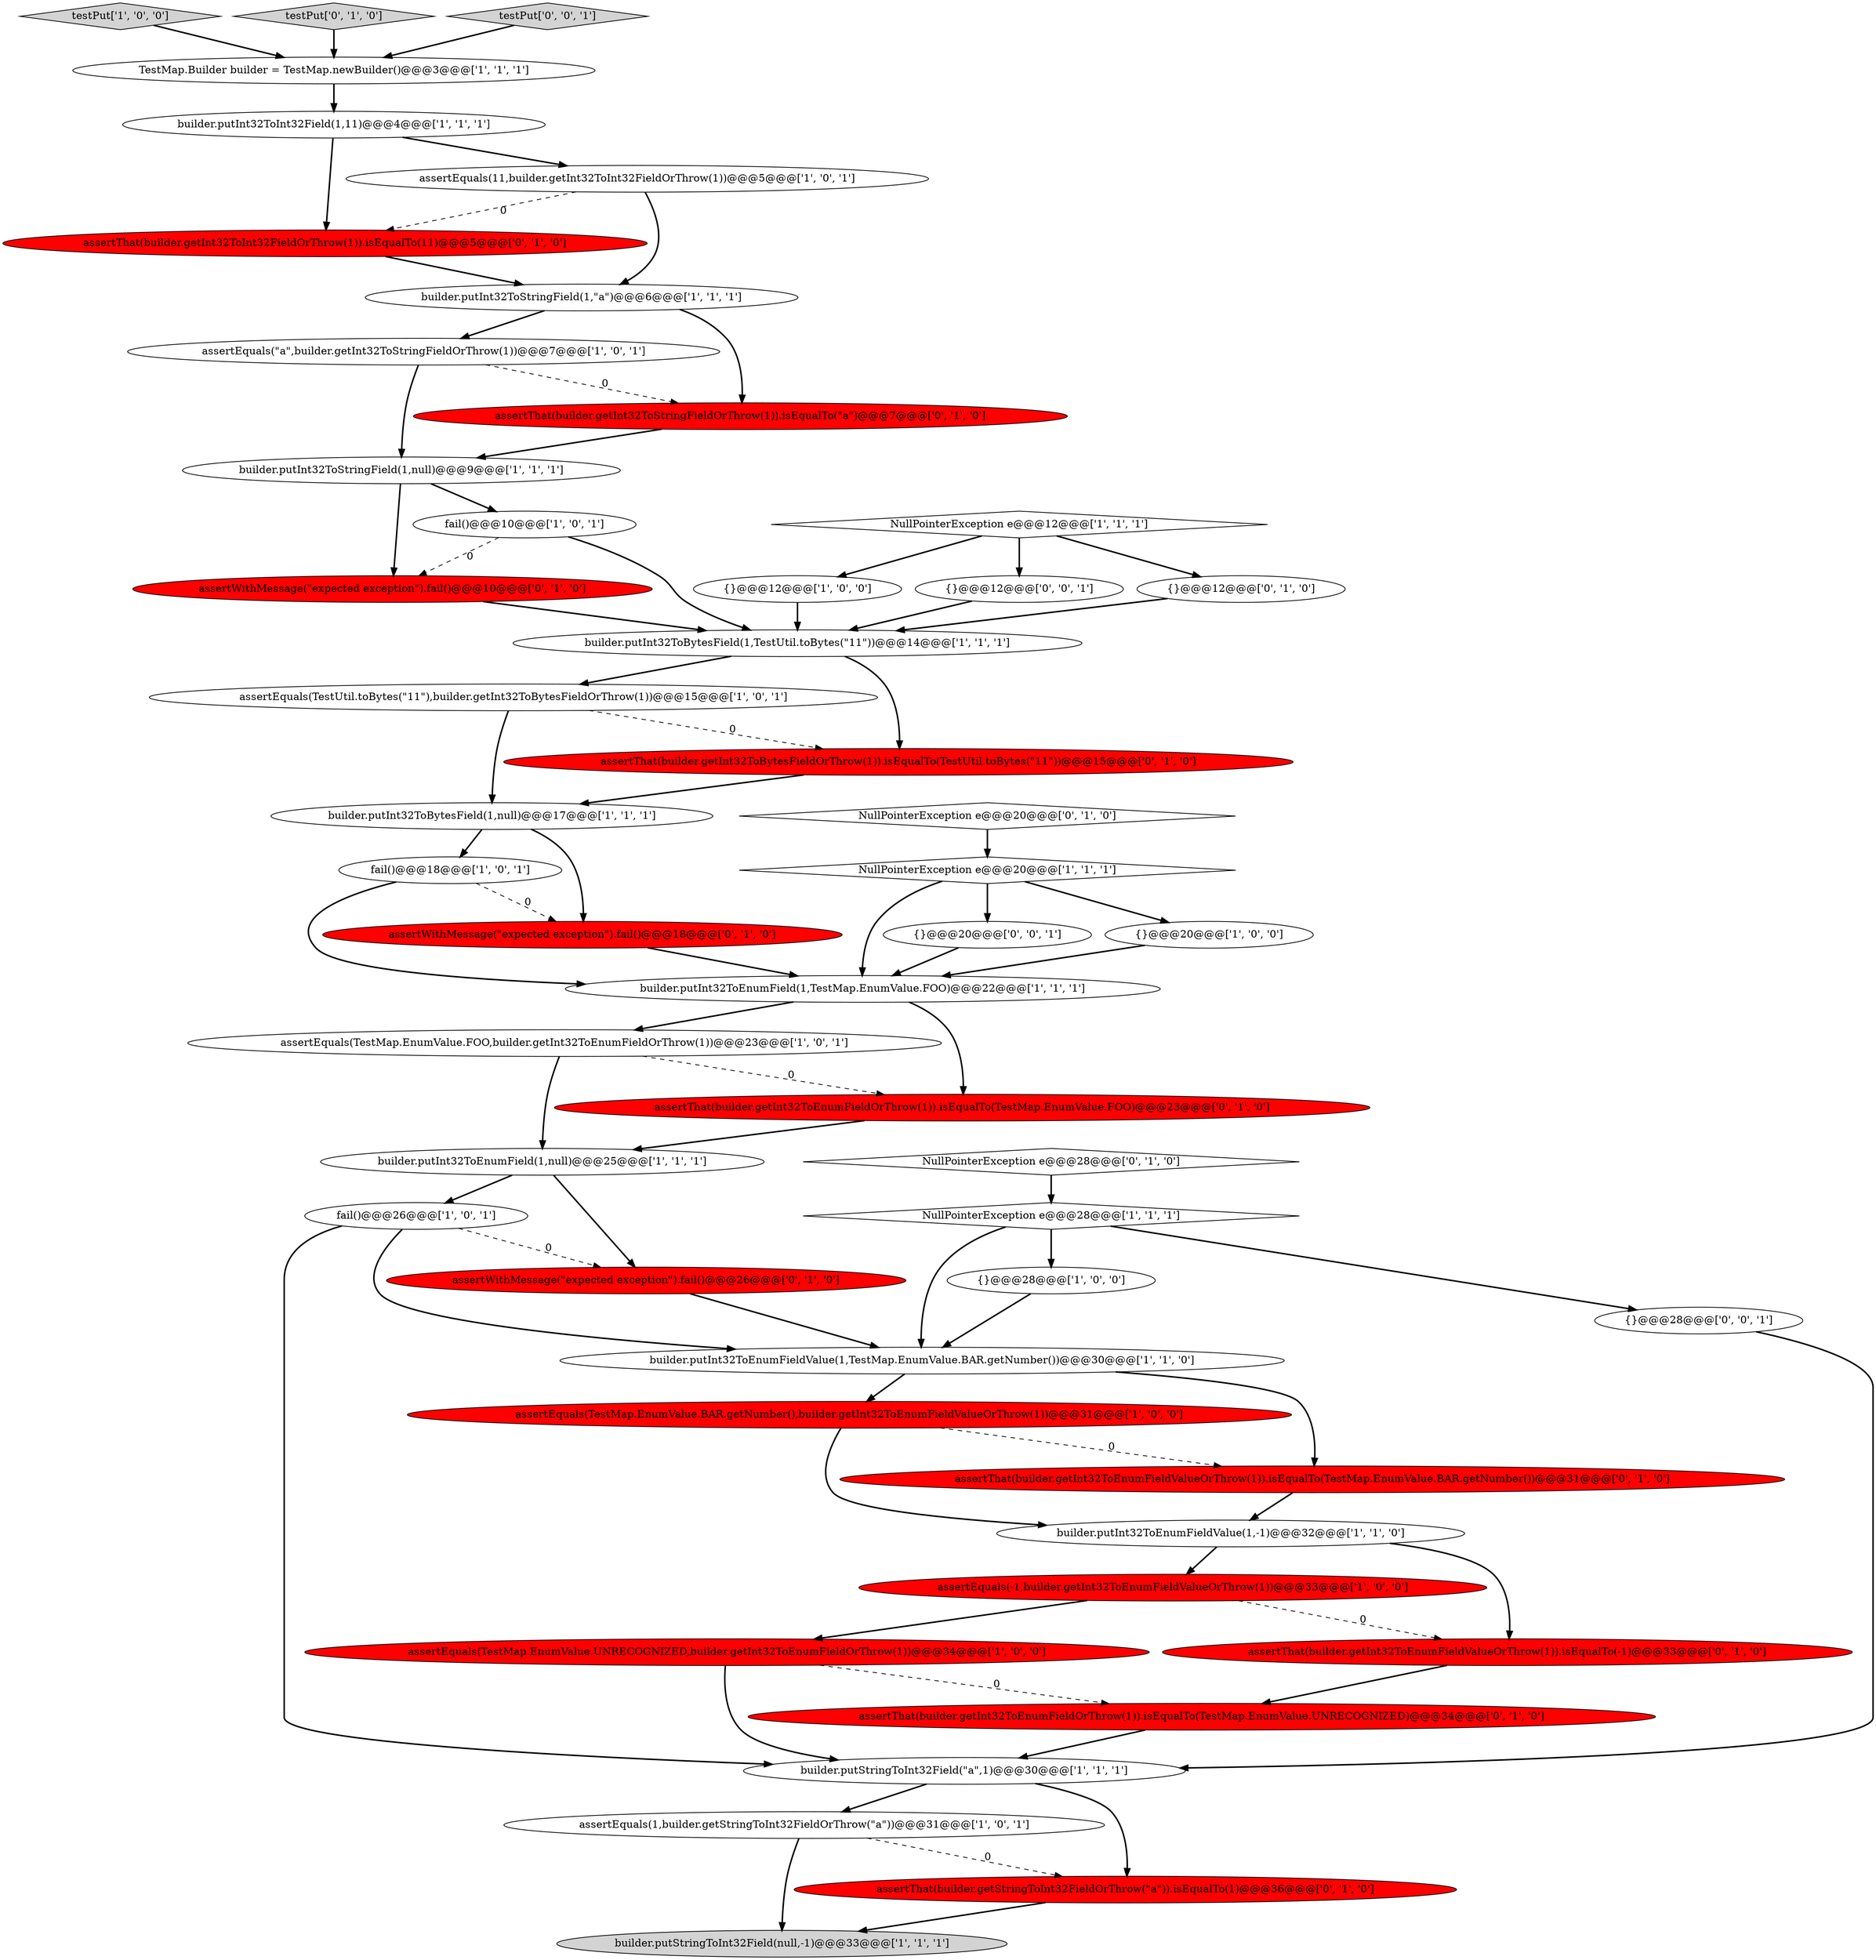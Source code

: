 digraph {
43 [style = filled, label = "assertThat(builder.getInt32ToEnumFieldValueOrThrow(1)).isEqualTo(-1)@@@33@@@['0', '1', '0']", fillcolor = red, shape = ellipse image = "AAA1AAABBB2BBB"];
4 [style = filled, label = "builder.putInt32ToEnumFieldValue(1,-1)@@@32@@@['1', '1', '0']", fillcolor = white, shape = ellipse image = "AAA0AAABBB1BBB"];
6 [style = filled, label = "NullPointerException e@@@28@@@['1', '1', '1']", fillcolor = white, shape = diamond image = "AAA0AAABBB1BBB"];
17 [style = filled, label = "NullPointerException e@@@12@@@['1', '1', '1']", fillcolor = white, shape = diamond image = "AAA0AAABBB1BBB"];
23 [style = filled, label = "assertEquals(TestMap.EnumValue.FOO,builder.getInt32ToEnumFieldOrThrow(1))@@@23@@@['1', '0', '1']", fillcolor = white, shape = ellipse image = "AAA0AAABBB1BBB"];
22 [style = filled, label = "assertEquals(\"a\",builder.getInt32ToStringFieldOrThrow(1))@@@7@@@['1', '0', '1']", fillcolor = white, shape = ellipse image = "AAA0AAABBB1BBB"];
12 [style = filled, label = "testPut['1', '0', '0']", fillcolor = lightgray, shape = diamond image = "AAA0AAABBB1BBB"];
30 [style = filled, label = "testPut['0', '1', '0']", fillcolor = lightgray, shape = diamond image = "AAA0AAABBB2BBB"];
25 [style = filled, label = "TestMap.Builder builder = TestMap.newBuilder()@@@3@@@['1', '1', '1']", fillcolor = white, shape = ellipse image = "AAA0AAABBB1BBB"];
29 [style = filled, label = "fail()@@@18@@@['1', '0', '1']", fillcolor = white, shape = ellipse image = "AAA0AAABBB1BBB"];
34 [style = filled, label = "NullPointerException e@@@28@@@['0', '1', '0']", fillcolor = white, shape = diamond image = "AAA0AAABBB2BBB"];
37 [style = filled, label = "assertWithMessage(\"expected exception\").fail()@@@18@@@['0', '1', '0']", fillcolor = red, shape = ellipse image = "AAA1AAABBB2BBB"];
20 [style = filled, label = "NullPointerException e@@@20@@@['1', '1', '1']", fillcolor = white, shape = diamond image = "AAA0AAABBB1BBB"];
35 [style = filled, label = "assertThat(builder.getInt32ToBytesFieldOrThrow(1)).isEqualTo(TestUtil.toBytes(\"11\"))@@@15@@@['0', '1', '0']", fillcolor = red, shape = ellipse image = "AAA1AAABBB2BBB"];
38 [style = filled, label = "NullPointerException e@@@20@@@['0', '1', '0']", fillcolor = white, shape = diamond image = "AAA0AAABBB2BBB"];
41 [style = filled, label = "assertThat(builder.getInt32ToInt32FieldOrThrow(1)).isEqualTo(11)@@@5@@@['0', '1', '0']", fillcolor = red, shape = ellipse image = "AAA1AAABBB2BBB"];
48 [style = filled, label = "{}@@@20@@@['0', '0', '1']", fillcolor = white, shape = ellipse image = "AAA0AAABBB3BBB"];
31 [style = filled, label = "assertWithMessage(\"expected exception\").fail()@@@10@@@['0', '1', '0']", fillcolor = red, shape = ellipse image = "AAA1AAABBB2BBB"];
32 [style = filled, label = "assertThat(builder.getInt32ToEnumFieldValueOrThrow(1)).isEqualTo(TestMap.EnumValue.BAR.getNumber())@@@31@@@['0', '1', '0']", fillcolor = red, shape = ellipse image = "AAA1AAABBB2BBB"];
2 [style = filled, label = "{}@@@12@@@['1', '0', '0']", fillcolor = white, shape = ellipse image = "AAA0AAABBB1BBB"];
46 [style = filled, label = "{}@@@28@@@['0', '0', '1']", fillcolor = white, shape = ellipse image = "AAA0AAABBB3BBB"];
45 [style = filled, label = "{}@@@12@@@['0', '0', '1']", fillcolor = white, shape = ellipse image = "AAA0AAABBB3BBB"];
5 [style = filled, label = "builder.putInt32ToInt32Field(1,11)@@@4@@@['1', '1', '1']", fillcolor = white, shape = ellipse image = "AAA0AAABBB1BBB"];
8 [style = filled, label = "assertEquals(TestUtil.toBytes(\"11\"),builder.getInt32ToBytesFieldOrThrow(1))@@@15@@@['1', '0', '1']", fillcolor = white, shape = ellipse image = "AAA0AAABBB1BBB"];
42 [style = filled, label = "{}@@@12@@@['0', '1', '0']", fillcolor = white, shape = ellipse image = "AAA0AAABBB2BBB"];
10 [style = filled, label = "builder.putInt32ToStringField(1,\"a\")@@@6@@@['1', '1', '1']", fillcolor = white, shape = ellipse image = "AAA0AAABBB1BBB"];
7 [style = filled, label = "{}@@@20@@@['1', '0', '0']", fillcolor = white, shape = ellipse image = "AAA0AAABBB1BBB"];
15 [style = filled, label = "assertEquals(TestMap.EnumValue.BAR.getNumber(),builder.getInt32ToEnumFieldValueOrThrow(1))@@@31@@@['1', '0', '0']", fillcolor = red, shape = ellipse image = "AAA1AAABBB1BBB"];
27 [style = filled, label = "builder.putInt32ToEnumField(1,TestMap.EnumValue.FOO)@@@22@@@['1', '1', '1']", fillcolor = white, shape = ellipse image = "AAA0AAABBB1BBB"];
13 [style = filled, label = "builder.putInt32ToStringField(1,null)@@@9@@@['1', '1', '1']", fillcolor = white, shape = ellipse image = "AAA0AAABBB1BBB"];
44 [style = filled, label = "assertThat(builder.getInt32ToEnumFieldOrThrow(1)).isEqualTo(TestMap.EnumValue.FOO)@@@23@@@['0', '1', '0']", fillcolor = red, shape = ellipse image = "AAA1AAABBB2BBB"];
14 [style = filled, label = "builder.putStringToInt32Field(\"a\",1)@@@30@@@['1', '1', '1']", fillcolor = white, shape = ellipse image = "AAA0AAABBB1BBB"];
28 [style = filled, label = "assertEquals(1,builder.getStringToInt32FieldOrThrow(\"a\"))@@@31@@@['1', '0', '1']", fillcolor = white, shape = ellipse image = "AAA0AAABBB1BBB"];
24 [style = filled, label = "fail()@@@26@@@['1', '0', '1']", fillcolor = white, shape = ellipse image = "AAA0AAABBB1BBB"];
11 [style = filled, label = "assertEquals(-1,builder.getInt32ToEnumFieldValueOrThrow(1))@@@33@@@['1', '0', '0']", fillcolor = red, shape = ellipse image = "AAA1AAABBB1BBB"];
9 [style = filled, label = "builder.putInt32ToBytesField(1,null)@@@17@@@['1', '1', '1']", fillcolor = white, shape = ellipse image = "AAA0AAABBB1BBB"];
0 [style = filled, label = "assertEquals(TestMap.EnumValue.UNRECOGNIZED,builder.getInt32ToEnumFieldOrThrow(1))@@@34@@@['1', '0', '0']", fillcolor = red, shape = ellipse image = "AAA1AAABBB1BBB"];
39 [style = filled, label = "assertThat(builder.getInt32ToEnumFieldOrThrow(1)).isEqualTo(TestMap.EnumValue.UNRECOGNIZED)@@@34@@@['0', '1', '0']", fillcolor = red, shape = ellipse image = "AAA1AAABBB2BBB"];
19 [style = filled, label = "fail()@@@10@@@['1', '0', '1']", fillcolor = white, shape = ellipse image = "AAA0AAABBB1BBB"];
1 [style = filled, label = "builder.putInt32ToBytesField(1,TestUtil.toBytes(\"11\"))@@@14@@@['1', '1', '1']", fillcolor = white, shape = ellipse image = "AAA0AAABBB1BBB"];
36 [style = filled, label = "assertThat(builder.getStringToInt32FieldOrThrow(\"a\")).isEqualTo(1)@@@36@@@['0', '1', '0']", fillcolor = red, shape = ellipse image = "AAA1AAABBB2BBB"];
40 [style = filled, label = "assertThat(builder.getInt32ToStringFieldOrThrow(1)).isEqualTo(\"a\")@@@7@@@['0', '1', '0']", fillcolor = red, shape = ellipse image = "AAA1AAABBB2BBB"];
47 [style = filled, label = "testPut['0', '0', '1']", fillcolor = lightgray, shape = diamond image = "AAA0AAABBB3BBB"];
3 [style = filled, label = "{}@@@28@@@['1', '0', '0']", fillcolor = white, shape = ellipse image = "AAA0AAABBB1BBB"];
16 [style = filled, label = "builder.putStringToInt32Field(null,-1)@@@33@@@['1', '1', '1']", fillcolor = lightgray, shape = ellipse image = "AAA0AAABBB1BBB"];
18 [style = filled, label = "assertEquals(11,builder.getInt32ToInt32FieldOrThrow(1))@@@5@@@['1', '0', '1']", fillcolor = white, shape = ellipse image = "AAA0AAABBB1BBB"];
33 [style = filled, label = "assertWithMessage(\"expected exception\").fail()@@@26@@@['0', '1', '0']", fillcolor = red, shape = ellipse image = "AAA1AAABBB2BBB"];
21 [style = filled, label = "builder.putInt32ToEnumField(1,null)@@@25@@@['1', '1', '1']", fillcolor = white, shape = ellipse image = "AAA0AAABBB1BBB"];
26 [style = filled, label = "builder.putInt32ToEnumFieldValue(1,TestMap.EnumValue.BAR.getNumber())@@@30@@@['1', '1', '0']", fillcolor = white, shape = ellipse image = "AAA0AAABBB1BBB"];
10->22 [style = bold, label=""];
6->3 [style = bold, label=""];
38->20 [style = bold, label=""];
44->21 [style = bold, label=""];
6->26 [style = bold, label=""];
1->8 [style = bold, label=""];
26->32 [style = bold, label=""];
4->43 [style = bold, label=""];
37->27 [style = bold, label=""];
22->40 [style = dashed, label="0"];
24->33 [style = dashed, label="0"];
35->9 [style = bold, label=""];
2->1 [style = bold, label=""];
19->31 [style = dashed, label="0"];
18->41 [style = dashed, label="0"];
21->33 [style = bold, label=""];
27->44 [style = bold, label=""];
8->35 [style = dashed, label="0"];
3->26 [style = bold, label=""];
39->14 [style = bold, label=""];
17->45 [style = bold, label=""];
30->25 [style = bold, label=""];
15->32 [style = dashed, label="0"];
14->28 [style = bold, label=""];
1->35 [style = bold, label=""];
21->24 [style = bold, label=""];
5->18 [style = bold, label=""];
31->1 [style = bold, label=""];
41->10 [style = bold, label=""];
0->39 [style = dashed, label="0"];
17->42 [style = bold, label=""];
40->13 [style = bold, label=""];
28->16 [style = bold, label=""];
48->27 [style = bold, label=""];
9->37 [style = bold, label=""];
33->26 [style = bold, label=""];
24->14 [style = bold, label=""];
20->27 [style = bold, label=""];
29->37 [style = dashed, label="0"];
45->1 [style = bold, label=""];
29->27 [style = bold, label=""];
19->1 [style = bold, label=""];
24->26 [style = bold, label=""];
13->19 [style = bold, label=""];
11->0 [style = bold, label=""];
0->14 [style = bold, label=""];
5->41 [style = bold, label=""];
47->25 [style = bold, label=""];
23->44 [style = dashed, label="0"];
18->10 [style = bold, label=""];
17->2 [style = bold, label=""];
23->21 [style = bold, label=""];
28->36 [style = dashed, label="0"];
12->25 [style = bold, label=""];
20->48 [style = bold, label=""];
34->6 [style = bold, label=""];
26->15 [style = bold, label=""];
15->4 [style = bold, label=""];
8->9 [style = bold, label=""];
7->27 [style = bold, label=""];
10->40 [style = bold, label=""];
36->16 [style = bold, label=""];
46->14 [style = bold, label=""];
25->5 [style = bold, label=""];
42->1 [style = bold, label=""];
27->23 [style = bold, label=""];
11->43 [style = dashed, label="0"];
32->4 [style = bold, label=""];
13->31 [style = bold, label=""];
6->46 [style = bold, label=""];
20->7 [style = bold, label=""];
4->11 [style = bold, label=""];
9->29 [style = bold, label=""];
43->39 [style = bold, label=""];
22->13 [style = bold, label=""];
14->36 [style = bold, label=""];
}
